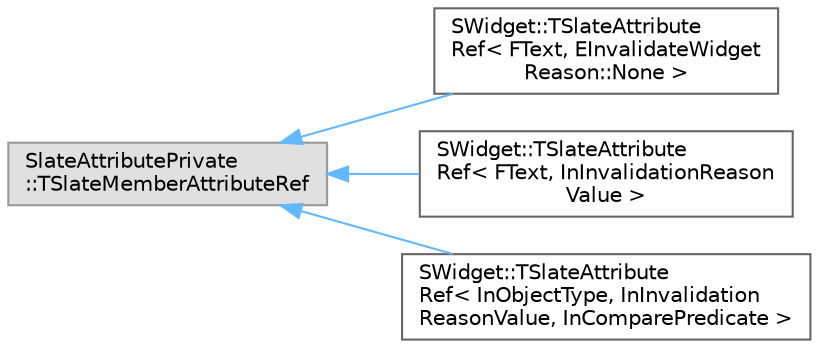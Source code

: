 digraph "Graphical Class Hierarchy"
{
 // INTERACTIVE_SVG=YES
 // LATEX_PDF_SIZE
  bgcolor="transparent";
  edge [fontname=Helvetica,fontsize=10,labelfontname=Helvetica,labelfontsize=10];
  node [fontname=Helvetica,fontsize=10,shape=box,height=0.2,width=0.4];
  rankdir="LR";
  Node0 [id="Node000000",label="SlateAttributePrivate\l::TSlateMemberAttributeRef",height=0.2,width=0.4,color="grey60", fillcolor="#E0E0E0", style="filled",tooltip=" "];
  Node0 -> Node1 [id="edge5979_Node000000_Node000001",dir="back",color="steelblue1",style="solid",tooltip=" "];
  Node1 [id="Node000001",label="SWidget::TSlateAttribute\lRef\< FText, EInvalidateWidget\lReason::None \>",height=0.2,width=0.4,color="grey40", fillcolor="white", style="filled",URL="$d5/dae/structSWidget_1_1TSlateAttributeRef_3_01FText_00_01EInvalidateWidgetReason_1_1None_01_4.html",tooltip=" "];
  Node0 -> Node2 [id="edge5980_Node000000_Node000002",dir="back",color="steelblue1",style="solid",tooltip=" "];
  Node2 [id="Node000002",label="SWidget::TSlateAttribute\lRef\< FText, InInvalidationReason\lValue \>",height=0.2,width=0.4,color="grey40", fillcolor="white", style="filled",URL="$dd/d97/structSWidget_1_1TSlateAttributeRef_3_01FText_00_01InInvalidationReasonValue_01_4.html",tooltip=" "];
  Node0 -> Node3 [id="edge5981_Node000000_Node000003",dir="back",color="steelblue1",style="solid",tooltip=" "];
  Node3 [id="Node000003",label="SWidget::TSlateAttribute\lRef\< InObjectType, InInvalidation\lReasonValue, InComparePredicate \>",height=0.2,width=0.4,color="grey40", fillcolor="white", style="filled",URL="$d6/da4/structSWidget_1_1TSlateAttributeRef.html",tooltip="A Reference to a TSlateAttribute."];
}
